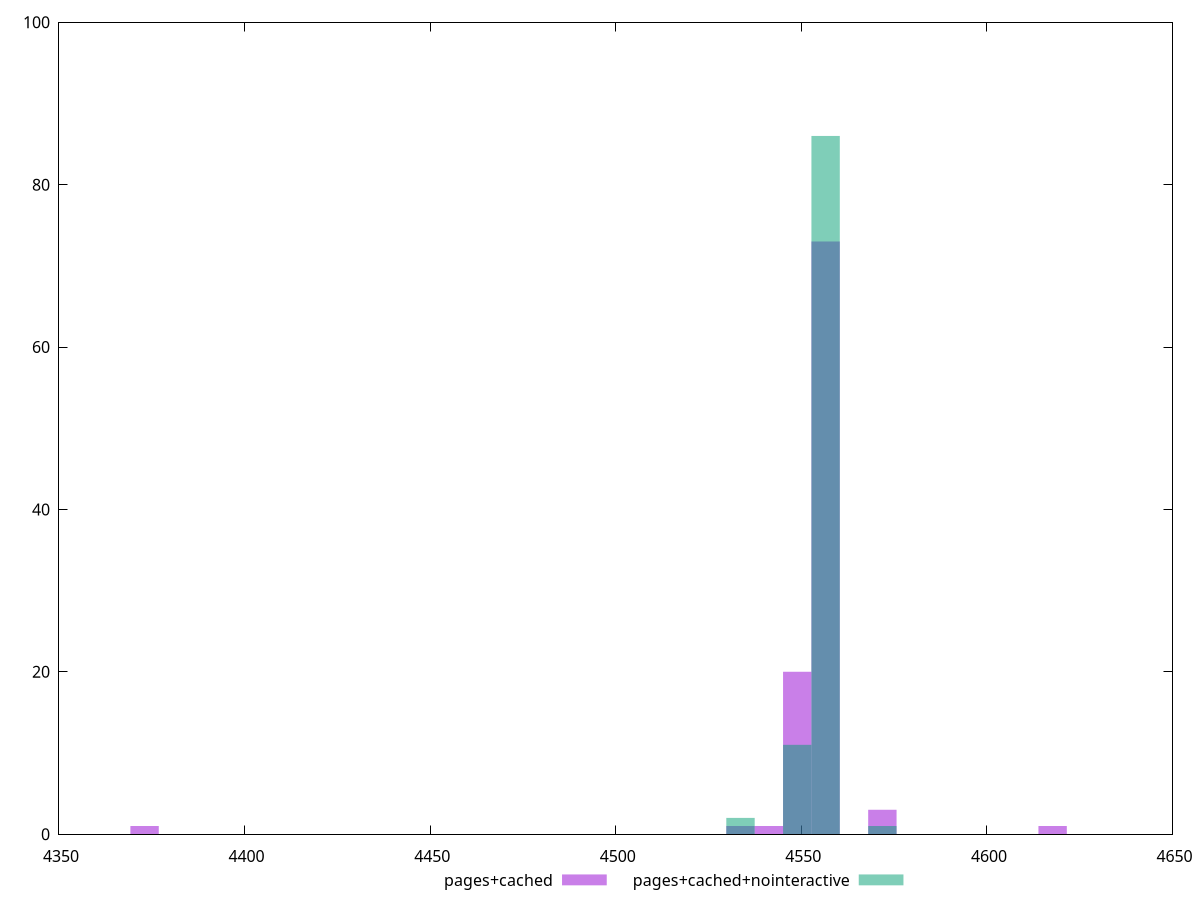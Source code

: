 reset
set terminal svg size 640, 500 enhanced background rgb 'white'
set output "report_00007_2020-12-11T15:55:29.892Z/unused-javascript/comparison/histogram/2_vs_3.svg"

$pagesCached <<EOF
4373.057630739768 1
4548.897360647136 20
4617.704211480454 1
4556.542566295283 73
4571.832977591575 3
4541.25215499899 1
4533.606949350843 1
EOF

$pagesCachedNointeractive <<EOF
4556.542566295283 86
4548.897360647136 11
4533.606949350843 2
4571.832977591575 1
EOF

set key outside below
set boxwidth 7.645205648146447
set yrange [0:100]
set style fill transparent solid 0.5 noborder

plot \
  $pagesCached title "pages+cached" with boxes, \
  $pagesCachedNointeractive title "pages+cached+nointeractive" with boxes, \


reset